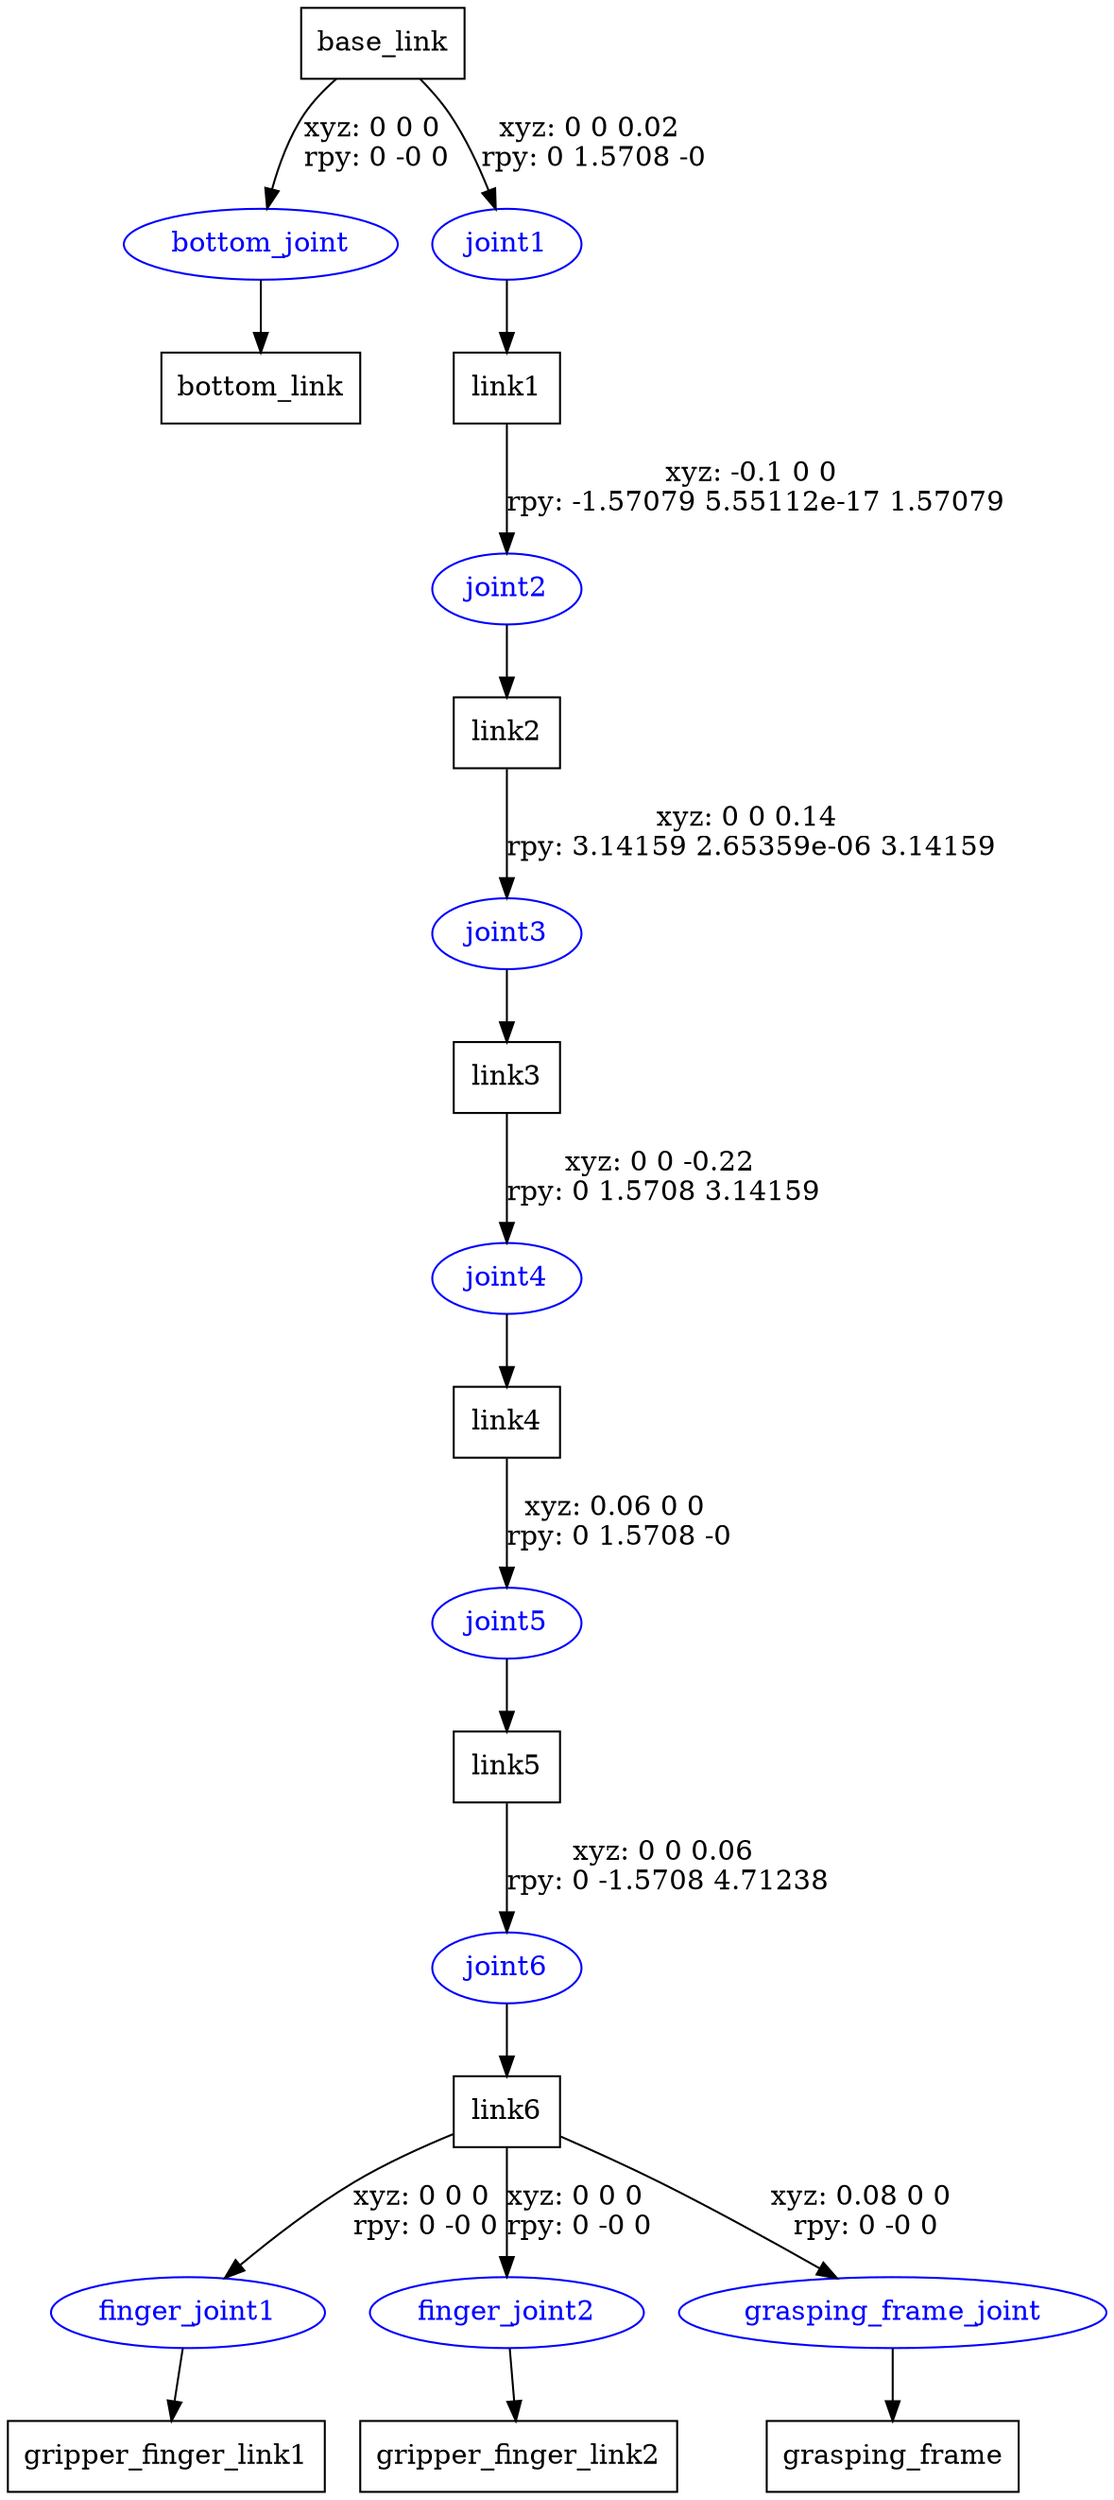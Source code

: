 digraph G {
node [shape=box];
"base_link" [label="base_link"];
"bottom_link" [label="bottom_link"];
"link1" [label="link1"];
"link2" [label="link2"];
"link3" [label="link3"];
"link4" [label="link4"];
"link5" [label="link5"];
"link6" [label="link6"];
"gripper_finger_link1" [label="gripper_finger_link1"];
"gripper_finger_link2" [label="gripper_finger_link2"];
"grasping_frame" [label="grasping_frame"];
node [shape=ellipse, color=blue, fontcolor=blue];
"base_link" -> "bottom_joint" [label="xyz: 0 0 0 \nrpy: 0 -0 0"]
"bottom_joint" -> "bottom_link"
"base_link" -> "joint1" [label="xyz: 0 0 0.02 \nrpy: 0 1.5708 -0"]
"joint1" -> "link1"
"link1" -> "joint2" [label="xyz: -0.1 0 0 \nrpy: -1.57079 5.55112e-17 1.57079"]
"joint2" -> "link2"
"link2" -> "joint3" [label="xyz: 0 0 0.14 \nrpy: 3.14159 2.65359e-06 3.14159"]
"joint3" -> "link3"
"link3" -> "joint4" [label="xyz: 0 0 -0.22 \nrpy: 0 1.5708 3.14159"]
"joint4" -> "link4"
"link4" -> "joint5" [label="xyz: 0.06 0 0 \nrpy: 0 1.5708 -0"]
"joint5" -> "link5"
"link5" -> "joint6" [label="xyz: 0 0 0.06 \nrpy: 0 -1.5708 4.71238"]
"joint6" -> "link6"
"link6" -> "finger_joint1" [label="xyz: 0 0 0 \nrpy: 0 -0 0"]
"finger_joint1" -> "gripper_finger_link1"
"link6" -> "finger_joint2" [label="xyz: 0 0 0 \nrpy: 0 -0 0"]
"finger_joint2" -> "gripper_finger_link2"
"link6" -> "grasping_frame_joint" [label="xyz: 0.08 0 0 \nrpy: 0 -0 0"]
"grasping_frame_joint" -> "grasping_frame"
}
